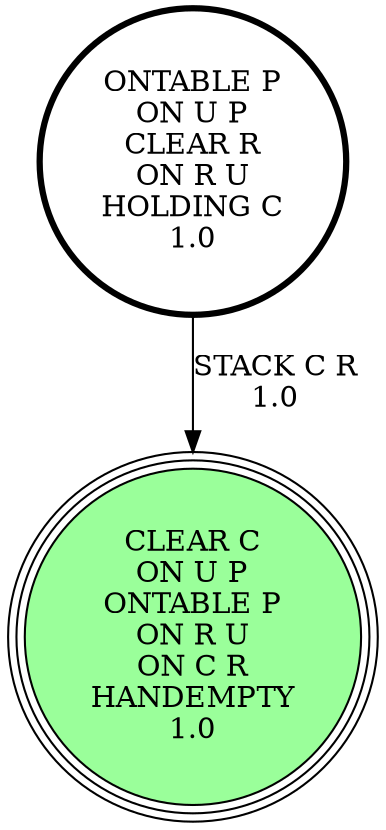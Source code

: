 digraph {
"ONTABLE P\nON U P\nCLEAR R\nON R U\nHOLDING C\n1.0\n" -> "CLEAR C\nON U P\nONTABLE P\nON R U\nON C R\nHANDEMPTY\n1.0\n"[label="STACK C R\n1.0\n"];
"CLEAR C\nON U P\nONTABLE P\nON R U\nON C R\nHANDEMPTY\n1.0\n" [shape=circle, style=filled, fillcolor=palegreen1, peripheries=3];
"CLEAR C\nON U P\nONTABLE P\nON R U\nON C R\nHANDEMPTY\n1.0\n" [shape=circle, style=filled, fillcolor=palegreen1, peripheries=3];
"ONTABLE P\nON U P\nCLEAR R\nON R U\nHOLDING C\n1.0\n" [shape=circle, penwidth=3];
}
